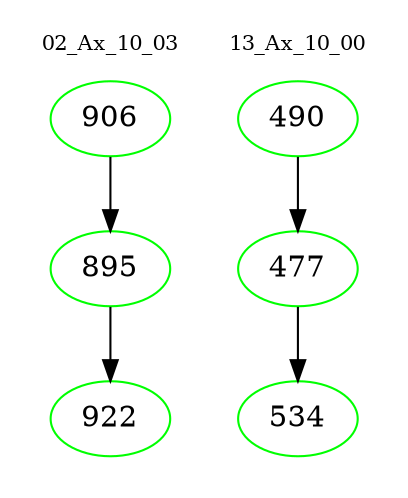 digraph{
subgraph cluster_0 {
color = white
label = "02_Ax_10_03";
fontsize=10;
T0_906 [label="906", color="green"]
T0_906 -> T0_895 [color="black"]
T0_895 [label="895", color="green"]
T0_895 -> T0_922 [color="black"]
T0_922 [label="922", color="green"]
}
subgraph cluster_1 {
color = white
label = "13_Ax_10_00";
fontsize=10;
T1_490 [label="490", color="green"]
T1_490 -> T1_477 [color="black"]
T1_477 [label="477", color="green"]
T1_477 -> T1_534 [color="black"]
T1_534 [label="534", color="green"]
}
}
